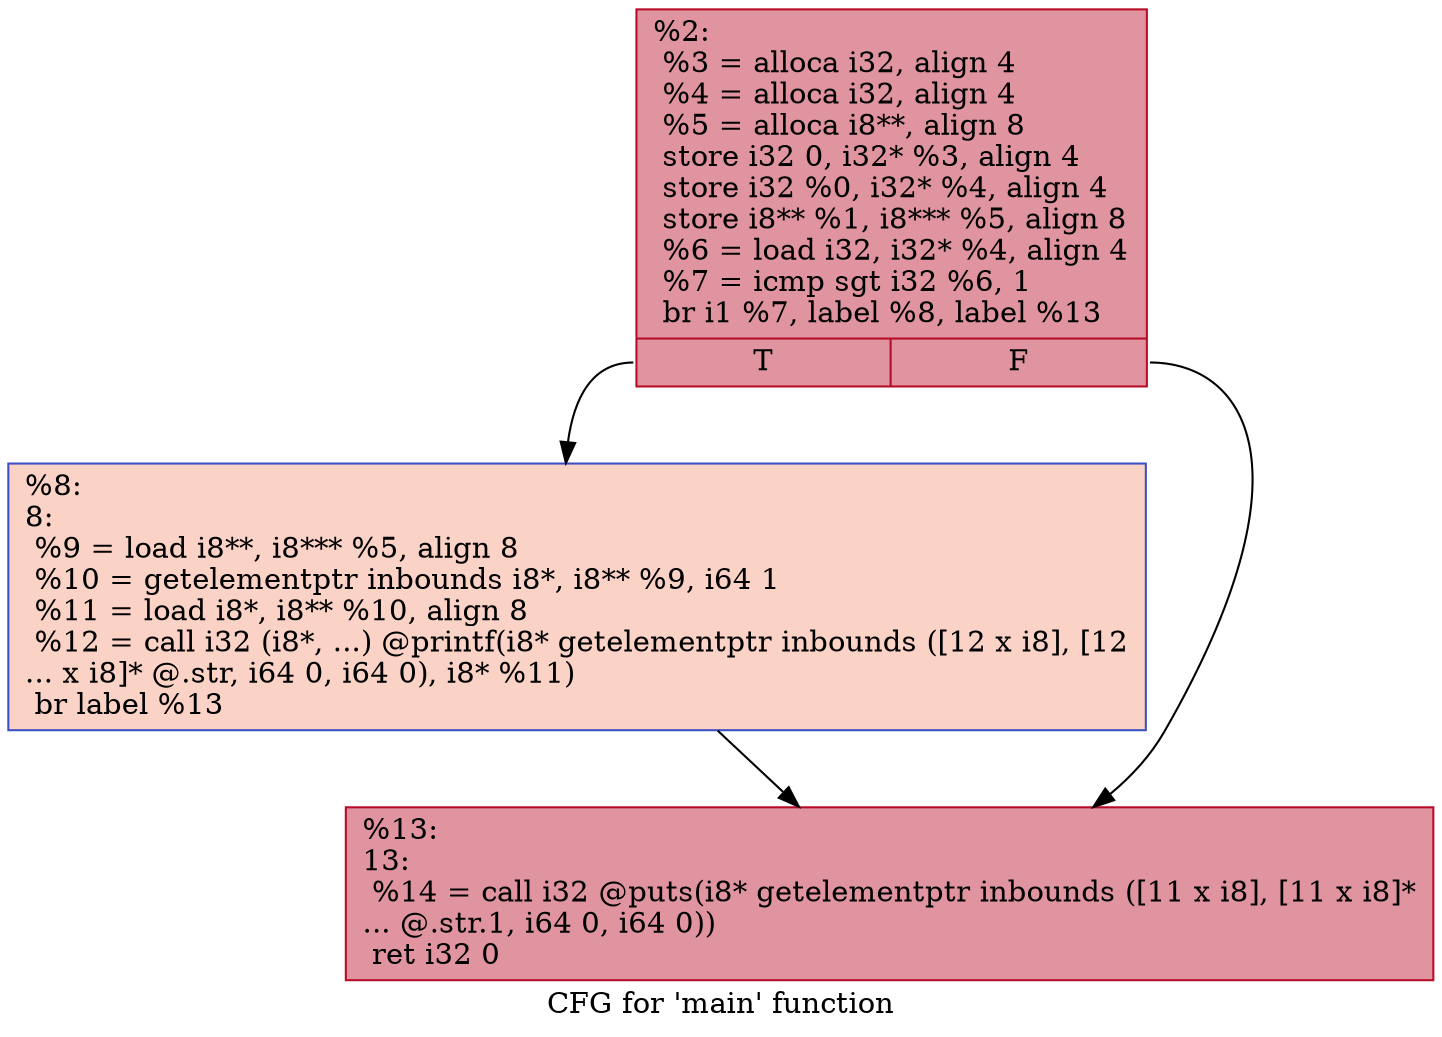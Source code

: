 digraph "CFG for 'main' function" {
	label="CFG for 'main' function";

	Node0x55c187396420 [shape=record,color="#b70d28ff", style=filled, fillcolor="#b70d2870",label="{%2:\l  %3 = alloca i32, align 4\l  %4 = alloca i32, align 4\l  %5 = alloca i8**, align 8\l  store i32 0, i32* %3, align 4\l  store i32 %0, i32* %4, align 4\l  store i8** %1, i8*** %5, align 8\l  %6 = load i32, i32* %4, align 4\l  %7 = icmp sgt i32 %6, 1\l  br i1 %7, label %8, label %13\l|{<s0>T|<s1>F}}"];
	Node0x55c187396420:s0 -> Node0x55c187396d30;
	Node0x55c187396420:s1 -> Node0x55c187396d80;
	Node0x55c187396d30 [shape=record,color="#3d50c3ff", style=filled, fillcolor="#f59c7d70",label="{%8:\l8:                                                \l  %9 = load i8**, i8*** %5, align 8\l  %10 = getelementptr inbounds i8*, i8** %9, i64 1\l  %11 = load i8*, i8** %10, align 8\l  %12 = call i32 (i8*, ...) @printf(i8* getelementptr inbounds ([12 x i8], [12\l... x i8]* @.str, i64 0, i64 0), i8* %11)\l  br label %13\l}"];
	Node0x55c187396d30 -> Node0x55c187396d80;
	Node0x55c187396d80 [shape=record,color="#b70d28ff", style=filled, fillcolor="#b70d2870",label="{%13:\l13:                                               \l  %14 = call i32 @puts(i8* getelementptr inbounds ([11 x i8], [11 x i8]*\l... @.str.1, i64 0, i64 0))\l  ret i32 0\l}"];
}
